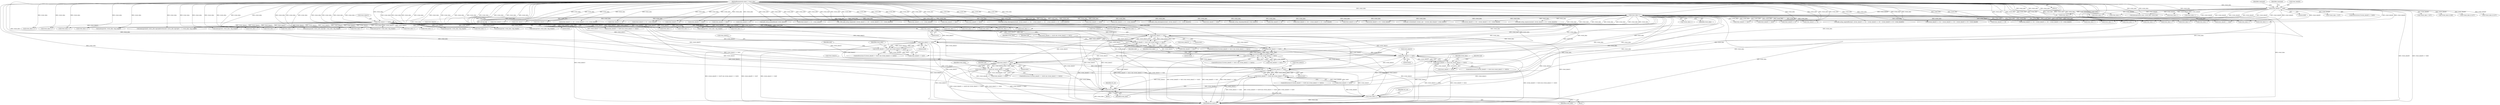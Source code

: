 digraph "0_wildmidi_660b513d99bced8783a4a5984ac2f742c74ebbdd_4@pointer" {
"1001034" [label="(Call,event_data[1] == 0x01)"];
"1000187" [label="(Call,event_data++)"];
"1000171" [label="(Call,event_data[0] >= 0x80)"];
"1000143" [label="(MethodParameterIn,uint8_t * event_data)"];
"1000363" [label="(Call,event_data[1] == 0x02)"];
"1001012" [label="(Call,event_data[1] == 0x01)"];
"1001028" [label="(Call,(event_data[0] == 0x21) && (event_data[1] == 0x01))"];
"1001056" [label="(Call,event_data[1] == 0x00)"];
"1001050" [label="(Call,(event_data[0] == 0x2F) && (event_data[1] == 0x00))"];
"1001075" [label="(Call,event_data[1] == 0x03)"];
"1001069" [label="(Call,(event_data[0] == 0x51) && (event_data[1] == 0x03))"];
"1001109" [label="(Call,event_data[1] == 0x05)"];
"1001103" [label="(Call,(event_data[0] == 0x54) && (event_data[1] == 0x05))"];
"1001166" [label="(Call,event_data[1] == 0x04)"];
"1001160" [label="(Call,(event_data[0] == 0x58) && (event_data[1] == 0x04))"];
"1001206" [label="(Call,event_data[1] == 0x02)"];
"1001200" [label="(Call,(event_data[0] == 0x59) && (event_data[1] == 0x02))"];
"1001228" [label="(Call,event_data++)"];
"1001250" [label="(Call,event_data++)"];
"1001227" [label="(Block,)"];
"1000312" [label="(Call,event_data++)"];
"1001186" [label="(Call,(event_data[4] << 8) + event_data[5])"];
"1001057" [label="(Call,event_data[1])"];
"1001181" [label="(Call,event_data[3] << 16)"];
"1001082" [label="(Identifier,mdi)"];
"1001200" [label="(Call,(event_data[0] == 0x59) && (event_data[1] == 0x02))"];
"1000358" [label="(Call,event_data[0] == 0x00)"];
"1001138" [label="(Call,mdi->events[mdi->events_size - 1].event_data.channel = event_data[2])"];
"1001292" [label="(Call,*event_data > 0x7f)"];
"1000888" [label="(Call,event_data++)"];
"1000369" [label="(Call,midi_setup_sequenceno(mdi, ((event_data[2] << 8) + event_data[3])))"];
"1001229" [label="(Identifier,event_data)"];
"1001175" [label="(Call,event_data[2] << 24)"];
"1001117" [label="(Call,(event_data[3] << 24) + (event_data[4] << 16) + (event_data[5] << 8) + event_data[6])"];
"1000367" [label="(Literal,0x02)"];
"1001060" [label="(Literal,0x00)"];
"1000464" [label="(Call,event_data++)"];
"1001327" [label="(Call,event_data++)"];
"1000363" [label="(Call,event_data[1] == 0x02)"];
"1000504" [label="(Call,event_data++)"];
"1001038" [label="(Literal,0x01)"];
"1001084" [label="(Call,event_data[2] << 16)"];
"1001113" [label="(Literal,0x05)"];
"1001118" [label="(Call,event_data[3] << 24)"];
"1000866" [label="(Call,event_data++)"];
"1001016" [label="(Literal,0x01)"];
"1001167" [label="(Call,event_data[1])"];
"1000170" [label="(ControlStructure,if (event_data[0] >= 0x80))"];
"1000195" [label="(Identifier,command)"];
"1000458" [label="(Call,event_data[0] == 0x02)"];
"1000770" [label="(Call,memcpy(text, event_data, tmp_length))"];
"1001253" [label="(Identifier,ret_cnt)"];
"1001070" [label="(Call,event_data[0] == 0x51)"];
"1001214" [label="(Call,(event_data[2] << 8) + event_data[3])"];
"1000793" [label="(Call,event_data++)"];
"1001049" [label="(ControlStructure,if ((event_data[0] == 0x2F) && (event_data[1] == 0x00)))"];
"1001068" [label="(ControlStructure,if ((event_data[0] == 0x51) && (event_data[1] == 0x03)))"];
"1000906" [label="(Call,event_data++)"];
"1001103" [label="(Call,(event_data[0] == 0x54) && (event_data[1] == 0x05))"];
"1000714" [label="(Call,event_data[0] == 0x04)"];
"1001106" [label="(Identifier,event_data)"];
"1001213" [label="(Identifier,mdi)"];
"1000669" [label="(Call,event_data++)"];
"1001212" [label="(Call,midi_setup_keysignature(mdi, ((event_data[2] << 8) + event_data[3])))"];
"1000284" [label="(Call,event_data++)"];
"1001166" [label="(Call,event_data[1] == 0x04)"];
"1001027" [label="(ControlStructure,if ((event_data[0] == 0x21) && (event_data[1] == 0x01)))"];
"1001018" [label="(Call,midi_setup_channelprefix(mdi, event_data[2]))"];
"1001028" [label="(Call,(event_data[0] == 0x21) && (event_data[1] == 0x01))"];
"1001251" [label="(Identifier,event_data)"];
"1000815" [label="(Call,event_data++)"];
"1001034" [label="(Call,event_data[1] == 0x01)"];
"1001207" [label="(Call,event_data[1])"];
"1000916" [label="(Call,memcpy(text, event_data, tmp_length))"];
"1001081" [label="(Call,_WM_midi_setup_tempo(mdi, ((event_data[2] << 16) + (event_data[3] << 8) + event_data[4])))"];
"1000539" [label="(Call,memcpy(&mdi->extra_info.copyright[strlen(mdi->extra_info.copyright) + 1], event_data, tmp_length))"];
"1001172" [label="(Call,midi_setup_timesignature(mdi, ((event_data[2] << 24) + (event_data[3] << 16) + (event_data[4] << 8) + event_data[5])))"];
"1001075" [label="(Call,event_data[1] == 0x03)"];
"1001079" [label="(Literal,0x03)"];
"1001170" [label="(Literal,0x04)"];
"1000244" [label="(Call,event_data++)"];
"1001123" [label="(Call,(event_data[4] << 16) + (event_data[5] << 8) + event_data[6])"];
"1000742" [label="(Call,event_data++)"];
"1001072" [label="(Identifier,event_data)"];
"1000989" [label="(Call,memcpy(text, event_data, tmp_length))"];
"1001313" [label="(Call,*event_data > 0x7f)"];
"1000279" [label="(Call,event_data++)"];
"1001035" [label="(Call,event_data[1])"];
"1001215" [label="(Call,event_data[2] << 8)"];
"1000179" [label="(Call,*event_data & 0xf0)"];
"1000230" [label="(Call,event_data[1] == 0)"];
"1001083" [label="(Call,(event_data[2] << 16) + (event_data[3] << 8) + event_data[4])"];
"1001305" [label="(Call,*event_data & 0x7F)"];
"1000217" [label="(Call,event_data++)"];
"1001250" [label="(Call,event_data++)"];
"1000371" [label="(Call,(event_data[2] << 8) + event_data[3])"];
"1001323" [label="(Call,*event_data & 0x7F)"];
"1001053" [label="(Identifier,event_data)"];
"1001007" [label="(Call,event_data[0] == 0x20)"];
"1000299" [label="(Call,event_data++)"];
"1001161" [label="(Call,event_data[0] == 0x58)"];
"1001006" [label="(Call,(event_data[0] == 0x20) && (event_data[1] == 0x01))"];
"1001040" [label="(Call,midi_setup_portprefix(mdi, event_data[2]))"];
"1000385" [label="(Call,event_data[0] == 0x01)"];
"1000391" [label="(Call,event_data++)"];
"1000372" [label="(Call,event_data[2] << 8)"];
"1001160" [label="(Call,(event_data[0] == 0x58) && (event_data[1] == 0x04))"];
"1001201" [label="(Call,event_data[0] == 0x59)"];
"1001104" [label="(Call,event_data[0] == 0x54)"];
"1000239" [label="(Call,event_data++)"];
"1000641" [label="(Call,event_data[0] == 0x03)"];
"1001210" [label="(Literal,0x02)"];
"1000760" [label="(Call,event_data++)"];
"1001063" [label="(Identifier,mdi)"];
"1001231" [label="(Identifier,ret_cnt)"];
"1001115" [label="(Call,midi_setup_smpteoffset(mdi, ((event_data[3] << 24) + (event_data[4] << 16) + (event_data[5] << 8) + event_data[6])))"];
"1000175" [label="(Literal,0x80)"];
"1001110" [label="(Call,event_data[1])"];
"1001159" [label="(ControlStructure,if ((event_data[0] == 0x58) && (event_data[1] == 0x04)))"];
"1001124" [label="(Call,event_data[4] << 16)"];
"1001174" [label="(Call,(event_data[2] << 24) + (event_data[3] << 16) + (event_data[4] << 8) + event_data[5])"];
"1001012" [label="(Call,event_data[1] == 0x01)"];
"1001090" [label="(Call,event_data[3] << 8)"];
"1000357" [label="(Call,(event_data[0] == 0x00) && (event_data[1] == 0x02))"];
"1001206" [label="(Call,event_data[1] == 0x02)"];
"1001163" [label="(Identifier,event_data)"];
"1000431" [label="(Call,event_data++)"];
"1001116" [label="(Identifier,mdi)"];
"1001199" [label="(ControlStructure,if ((event_data[0] == 0x59) && (event_data[1] == 0x02)))"];
"1000259" [label="(Call,event_data++)"];
"1001109" [label="(Call,event_data[1] == 0x05)"];
"1000697" [label="(Call,memcpy(text, event_data, tmp_length))"];
"1000330" [label="(Call,event_data++)"];
"1001029" [label="(Call,event_data[0] == 0x21)"];
"1001550" [label="(MethodReturn,uint32_t)"];
"1001342" [label="(Call,memcpy(sysex_store, event_data, sysex_len))"];
"1001187" [label="(Call,event_data[4] << 8)"];
"1000979" [label="(Call,event_data++)"];
"1001051" [label="(Call,event_data[0] == 0x2F)"];
"1000601" [label="(Call,memcpy(mdi->extra_info.copyright, event_data, tmp_length))"];
"1001129" [label="(Call,(event_data[5] << 8) + event_data[6])"];
"1001076" [label="(Call,event_data[1])"];
"1000186" [label="(Call,*event_data++)"];
"1000860" [label="(Call,event_data[0] == 0x06)"];
"1000264" [label="(Call,event_data++)"];
"1000178" [label="(Identifier,command)"];
"1000624" [label="(Call,memcpy(text, event_data, tmp_length))"];
"1000486" [label="(Call,event_data++)"];
"1000687" [label="(Call,event_data++)"];
"1001041" [label="(Identifier,mdi)"];
"1001239" [label="(Block,)"];
"1001050" [label="(Call,(event_data[0] == 0x2F) && (event_data[1] == 0x00))"];
"1000720" [label="(Call,event_data++)"];
"1000939" [label="(Call,event_data++)"];
"1000961" [label="(Call,event_data++)"];
"1000787" [label="(Call,event_data[0] == 0x05)"];
"1001309" [label="(Call,event_data++)"];
"1000647" [label="(Call,event_data++)"];
"1001089" [label="(Call,(event_data[3] << 8) + event_data[4])"];
"1000143" [label="(MethodParameterIn,uint8_t * event_data)"];
"1000325" [label="(Call,event_data++)"];
"1000172" [label="(Call,event_data[0])"];
"1000441" [label="(Call,memcpy(text, event_data, tmp_length))"];
"1000833" [label="(Call,event_data++)"];
"1001069" [label="(Call,(event_data[0] == 0x51) && (event_data[1] == 0x03))"];
"1001180" [label="(Call,(event_data[3] << 16) + (event_data[4] << 8) + event_data[5])"];
"1000933" [label="(Call,event_data[0] == 0x07)"];
"1001013" [label="(Call,event_data[1])"];
"1001228" [label="(Call,event_data++)"];
"1001203" [label="(Identifier,event_data)"];
"1000212" [label="(Call,event_data++)"];
"1000364" [label="(Call,event_data[1])"];
"1001102" [label="(ControlStructure,if ((event_data[0] == 0x54) && (event_data[1] == 0x05)))"];
"1000843" [label="(Call,memcpy(text, event_data, tmp_length))"];
"1000413" [label="(Call,event_data++)"];
"1001173" [label="(Identifier,mdi)"];
"1000188" [label="(Identifier,event_data)"];
"1001056" [label="(Call,event_data[1] == 0x00)"];
"1001130" [label="(Call,event_data[5] << 8)"];
"1000187" [label="(Call,event_data++)"];
"1000171" [label="(Call,event_data[0] >= 0x80)"];
"1001034" -> "1001028"  [label="AST: "];
"1001034" -> "1001038"  [label="CFG: "];
"1001035" -> "1001034"  [label="AST: "];
"1001038" -> "1001034"  [label="AST: "];
"1001028" -> "1001034"  [label="CFG: "];
"1001034" -> "1001550"  [label="DDG: event_data[1]"];
"1001034" -> "1001028"  [label="DDG: event_data[1]"];
"1001034" -> "1001028"  [label="DDG: 0x01"];
"1000187" -> "1001034"  [label="DDG: event_data"];
"1000363" -> "1001034"  [label="DDG: event_data[1]"];
"1001012" -> "1001034"  [label="DDG: event_data[1]"];
"1000143" -> "1001034"  [label="DDG: event_data"];
"1001034" -> "1001056"  [label="DDG: event_data[1]"];
"1001034" -> "1001075"  [label="DDG: event_data[1]"];
"1001034" -> "1001109"  [label="DDG: event_data[1]"];
"1001034" -> "1001166"  [label="DDG: event_data[1]"];
"1001034" -> "1001206"  [label="DDG: event_data[1]"];
"1001034" -> "1001228"  [label="DDG: event_data[1]"];
"1001034" -> "1001250"  [label="DDG: event_data[1]"];
"1000187" -> "1000186"  [label="AST: "];
"1000187" -> "1000188"  [label="CFG: "];
"1000188" -> "1000187"  [label="AST: "];
"1000186" -> "1000187"  [label="CFG: "];
"1000187" -> "1001550"  [label="DDG: event_data"];
"1000171" -> "1000187"  [label="DDG: event_data[0]"];
"1000143" -> "1000187"  [label="DDG: event_data"];
"1000187" -> "1000212"  [label="DDG: event_data"];
"1000187" -> "1000230"  [label="DDG: event_data"];
"1000187" -> "1000239"  [label="DDG: event_data"];
"1000187" -> "1000259"  [label="DDG: event_data"];
"1000187" -> "1000279"  [label="DDG: event_data"];
"1000187" -> "1000299"  [label="DDG: event_data"];
"1000187" -> "1000312"  [label="DDG: event_data"];
"1000187" -> "1000325"  [label="DDG: event_data"];
"1000187" -> "1000358"  [label="DDG: event_data"];
"1000187" -> "1000363"  [label="DDG: event_data"];
"1000187" -> "1000369"  [label="DDG: event_data"];
"1000187" -> "1000372"  [label="DDG: event_data"];
"1000187" -> "1000371"  [label="DDG: event_data"];
"1000187" -> "1000385"  [label="DDG: event_data"];
"1000187" -> "1000391"  [label="DDG: event_data"];
"1000187" -> "1000458"  [label="DDG: event_data"];
"1000187" -> "1000464"  [label="DDG: event_data"];
"1000187" -> "1000641"  [label="DDG: event_data"];
"1000187" -> "1000647"  [label="DDG: event_data"];
"1000187" -> "1000714"  [label="DDG: event_data"];
"1000187" -> "1000720"  [label="DDG: event_data"];
"1000187" -> "1000787"  [label="DDG: event_data"];
"1000187" -> "1000793"  [label="DDG: event_data"];
"1000187" -> "1000860"  [label="DDG: event_data"];
"1000187" -> "1000866"  [label="DDG: event_data"];
"1000187" -> "1000933"  [label="DDG: event_data"];
"1000187" -> "1000939"  [label="DDG: event_data"];
"1000187" -> "1001007"  [label="DDG: event_data"];
"1000187" -> "1001012"  [label="DDG: event_data"];
"1000187" -> "1001018"  [label="DDG: event_data"];
"1000187" -> "1001029"  [label="DDG: event_data"];
"1000187" -> "1001040"  [label="DDG: event_data"];
"1000187" -> "1001051"  [label="DDG: event_data"];
"1000187" -> "1001056"  [label="DDG: event_data"];
"1000187" -> "1001070"  [label="DDG: event_data"];
"1000187" -> "1001075"  [label="DDG: event_data"];
"1000187" -> "1001081"  [label="DDG: event_data"];
"1000187" -> "1001084"  [label="DDG: event_data"];
"1000187" -> "1001083"  [label="DDG: event_data"];
"1000187" -> "1001090"  [label="DDG: event_data"];
"1000187" -> "1001089"  [label="DDG: event_data"];
"1000187" -> "1001104"  [label="DDG: event_data"];
"1000187" -> "1001109"  [label="DDG: event_data"];
"1000187" -> "1001115"  [label="DDG: event_data"];
"1000187" -> "1001118"  [label="DDG: event_data"];
"1000187" -> "1001117"  [label="DDG: event_data"];
"1000187" -> "1001124"  [label="DDG: event_data"];
"1000187" -> "1001123"  [label="DDG: event_data"];
"1000187" -> "1001130"  [label="DDG: event_data"];
"1000187" -> "1001129"  [label="DDG: event_data"];
"1000187" -> "1001138"  [label="DDG: event_data"];
"1000187" -> "1001161"  [label="DDG: event_data"];
"1000187" -> "1001166"  [label="DDG: event_data"];
"1000187" -> "1001172"  [label="DDG: event_data"];
"1000187" -> "1001175"  [label="DDG: event_data"];
"1000187" -> "1001174"  [label="DDG: event_data"];
"1000187" -> "1001181"  [label="DDG: event_data"];
"1000187" -> "1001180"  [label="DDG: event_data"];
"1000187" -> "1001187"  [label="DDG: event_data"];
"1000187" -> "1001186"  [label="DDG: event_data"];
"1000187" -> "1001201"  [label="DDG: event_data"];
"1000187" -> "1001206"  [label="DDG: event_data"];
"1000187" -> "1001212"  [label="DDG: event_data"];
"1000187" -> "1001215"  [label="DDG: event_data"];
"1000187" -> "1001214"  [label="DDG: event_data"];
"1000187" -> "1001228"  [label="DDG: event_data"];
"1000187" -> "1001309"  [label="DDG: event_data"];
"1000187" -> "1001327"  [label="DDG: event_data"];
"1000171" -> "1000170"  [label="AST: "];
"1000171" -> "1000175"  [label="CFG: "];
"1000172" -> "1000171"  [label="AST: "];
"1000175" -> "1000171"  [label="AST: "];
"1000178" -> "1000171"  [label="CFG: "];
"1000195" -> "1000171"  [label="CFG: "];
"1000171" -> "1001550"  [label="DDG: event_data[0]"];
"1000171" -> "1001550"  [label="DDG: event_data[0] >= 0x80"];
"1000143" -> "1000171"  [label="DDG: event_data"];
"1000171" -> "1000179"  [label="DDG: event_data[0]"];
"1000171" -> "1000212"  [label="DDG: event_data[0]"];
"1000171" -> "1000217"  [label="DDG: event_data[0]"];
"1000171" -> "1000239"  [label="DDG: event_data[0]"];
"1000171" -> "1000244"  [label="DDG: event_data[0]"];
"1000171" -> "1000259"  [label="DDG: event_data[0]"];
"1000171" -> "1000264"  [label="DDG: event_data[0]"];
"1000171" -> "1000279"  [label="DDG: event_data[0]"];
"1000171" -> "1000284"  [label="DDG: event_data[0]"];
"1000171" -> "1000299"  [label="DDG: event_data[0]"];
"1000171" -> "1000312"  [label="DDG: event_data[0]"];
"1000171" -> "1000325"  [label="DDG: event_data[0]"];
"1000171" -> "1000330"  [label="DDG: event_data[0]"];
"1000171" -> "1000358"  [label="DDG: event_data[0]"];
"1000171" -> "1001292"  [label="DDG: event_data[0]"];
"1000171" -> "1001305"  [label="DDG: event_data[0]"];
"1000171" -> "1001309"  [label="DDG: event_data[0]"];
"1000171" -> "1001313"  [label="DDG: event_data[0]"];
"1000171" -> "1001323"  [label="DDG: event_data[0]"];
"1000171" -> "1001327"  [label="DDG: event_data[0]"];
"1000171" -> "1001342"  [label="DDG: event_data[0]"];
"1000143" -> "1000141"  [label="AST: "];
"1000143" -> "1001550"  [label="DDG: event_data"];
"1000143" -> "1000212"  [label="DDG: event_data"];
"1000143" -> "1000217"  [label="DDG: event_data"];
"1000143" -> "1000230"  [label="DDG: event_data"];
"1000143" -> "1000239"  [label="DDG: event_data"];
"1000143" -> "1000244"  [label="DDG: event_data"];
"1000143" -> "1000259"  [label="DDG: event_data"];
"1000143" -> "1000264"  [label="DDG: event_data"];
"1000143" -> "1000279"  [label="DDG: event_data"];
"1000143" -> "1000284"  [label="DDG: event_data"];
"1000143" -> "1000299"  [label="DDG: event_data"];
"1000143" -> "1000312"  [label="DDG: event_data"];
"1000143" -> "1000325"  [label="DDG: event_data"];
"1000143" -> "1000330"  [label="DDG: event_data"];
"1000143" -> "1000358"  [label="DDG: event_data"];
"1000143" -> "1000363"  [label="DDG: event_data"];
"1000143" -> "1000369"  [label="DDG: event_data"];
"1000143" -> "1000372"  [label="DDG: event_data"];
"1000143" -> "1000371"  [label="DDG: event_data"];
"1000143" -> "1000385"  [label="DDG: event_data"];
"1000143" -> "1000391"  [label="DDG: event_data"];
"1000143" -> "1000413"  [label="DDG: event_data"];
"1000143" -> "1000431"  [label="DDG: event_data"];
"1000143" -> "1000441"  [label="DDG: event_data"];
"1000143" -> "1000458"  [label="DDG: event_data"];
"1000143" -> "1000464"  [label="DDG: event_data"];
"1000143" -> "1000486"  [label="DDG: event_data"];
"1000143" -> "1000504"  [label="DDG: event_data"];
"1000143" -> "1000539"  [label="DDG: event_data"];
"1000143" -> "1000601"  [label="DDG: event_data"];
"1000143" -> "1000624"  [label="DDG: event_data"];
"1000143" -> "1000641"  [label="DDG: event_data"];
"1000143" -> "1000647"  [label="DDG: event_data"];
"1000143" -> "1000669"  [label="DDG: event_data"];
"1000143" -> "1000687"  [label="DDG: event_data"];
"1000143" -> "1000697"  [label="DDG: event_data"];
"1000143" -> "1000714"  [label="DDG: event_data"];
"1000143" -> "1000720"  [label="DDG: event_data"];
"1000143" -> "1000742"  [label="DDG: event_data"];
"1000143" -> "1000760"  [label="DDG: event_data"];
"1000143" -> "1000770"  [label="DDG: event_data"];
"1000143" -> "1000787"  [label="DDG: event_data"];
"1000143" -> "1000793"  [label="DDG: event_data"];
"1000143" -> "1000815"  [label="DDG: event_data"];
"1000143" -> "1000833"  [label="DDG: event_data"];
"1000143" -> "1000843"  [label="DDG: event_data"];
"1000143" -> "1000860"  [label="DDG: event_data"];
"1000143" -> "1000866"  [label="DDG: event_data"];
"1000143" -> "1000888"  [label="DDG: event_data"];
"1000143" -> "1000906"  [label="DDG: event_data"];
"1000143" -> "1000916"  [label="DDG: event_data"];
"1000143" -> "1000933"  [label="DDG: event_data"];
"1000143" -> "1000939"  [label="DDG: event_data"];
"1000143" -> "1000961"  [label="DDG: event_data"];
"1000143" -> "1000979"  [label="DDG: event_data"];
"1000143" -> "1000989"  [label="DDG: event_data"];
"1000143" -> "1001007"  [label="DDG: event_data"];
"1000143" -> "1001012"  [label="DDG: event_data"];
"1000143" -> "1001018"  [label="DDG: event_data"];
"1000143" -> "1001029"  [label="DDG: event_data"];
"1000143" -> "1001040"  [label="DDG: event_data"];
"1000143" -> "1001051"  [label="DDG: event_data"];
"1000143" -> "1001056"  [label="DDG: event_data"];
"1000143" -> "1001070"  [label="DDG: event_data"];
"1000143" -> "1001075"  [label="DDG: event_data"];
"1000143" -> "1001081"  [label="DDG: event_data"];
"1000143" -> "1001084"  [label="DDG: event_data"];
"1000143" -> "1001083"  [label="DDG: event_data"];
"1000143" -> "1001090"  [label="DDG: event_data"];
"1000143" -> "1001089"  [label="DDG: event_data"];
"1000143" -> "1001104"  [label="DDG: event_data"];
"1000143" -> "1001109"  [label="DDG: event_data"];
"1000143" -> "1001115"  [label="DDG: event_data"];
"1000143" -> "1001118"  [label="DDG: event_data"];
"1000143" -> "1001117"  [label="DDG: event_data"];
"1000143" -> "1001124"  [label="DDG: event_data"];
"1000143" -> "1001123"  [label="DDG: event_data"];
"1000143" -> "1001130"  [label="DDG: event_data"];
"1000143" -> "1001129"  [label="DDG: event_data"];
"1000143" -> "1001138"  [label="DDG: event_data"];
"1000143" -> "1001161"  [label="DDG: event_data"];
"1000143" -> "1001166"  [label="DDG: event_data"];
"1000143" -> "1001172"  [label="DDG: event_data"];
"1000143" -> "1001175"  [label="DDG: event_data"];
"1000143" -> "1001174"  [label="DDG: event_data"];
"1000143" -> "1001181"  [label="DDG: event_data"];
"1000143" -> "1001180"  [label="DDG: event_data"];
"1000143" -> "1001187"  [label="DDG: event_data"];
"1000143" -> "1001186"  [label="DDG: event_data"];
"1000143" -> "1001201"  [label="DDG: event_data"];
"1000143" -> "1001206"  [label="DDG: event_data"];
"1000143" -> "1001212"  [label="DDG: event_data"];
"1000143" -> "1001215"  [label="DDG: event_data"];
"1000143" -> "1001214"  [label="DDG: event_data"];
"1000143" -> "1001228"  [label="DDG: event_data"];
"1000143" -> "1001250"  [label="DDG: event_data"];
"1000143" -> "1001309"  [label="DDG: event_data"];
"1000143" -> "1001327"  [label="DDG: event_data"];
"1000143" -> "1001342"  [label="DDG: event_data"];
"1000363" -> "1000357"  [label="AST: "];
"1000363" -> "1000367"  [label="CFG: "];
"1000364" -> "1000363"  [label="AST: "];
"1000367" -> "1000363"  [label="AST: "];
"1000357" -> "1000363"  [label="CFG: "];
"1000363" -> "1001550"  [label="DDG: event_data[1]"];
"1000363" -> "1000357"  [label="DDG: event_data[1]"];
"1000363" -> "1000357"  [label="DDG: 0x02"];
"1000363" -> "1000391"  [label="DDG: event_data[1]"];
"1000363" -> "1000413"  [label="DDG: event_data[1]"];
"1000363" -> "1000431"  [label="DDG: event_data[1]"];
"1000363" -> "1000441"  [label="DDG: event_data[1]"];
"1000363" -> "1000464"  [label="DDG: event_data[1]"];
"1000363" -> "1000486"  [label="DDG: event_data[1]"];
"1000363" -> "1000504"  [label="DDG: event_data[1]"];
"1000363" -> "1000539"  [label="DDG: event_data[1]"];
"1000363" -> "1000601"  [label="DDG: event_data[1]"];
"1000363" -> "1000624"  [label="DDG: event_data[1]"];
"1000363" -> "1000647"  [label="DDG: event_data[1]"];
"1000363" -> "1000669"  [label="DDG: event_data[1]"];
"1000363" -> "1000687"  [label="DDG: event_data[1]"];
"1000363" -> "1000697"  [label="DDG: event_data[1]"];
"1000363" -> "1000720"  [label="DDG: event_data[1]"];
"1000363" -> "1000742"  [label="DDG: event_data[1]"];
"1000363" -> "1000760"  [label="DDG: event_data[1]"];
"1000363" -> "1000770"  [label="DDG: event_data[1]"];
"1000363" -> "1000793"  [label="DDG: event_data[1]"];
"1000363" -> "1000815"  [label="DDG: event_data[1]"];
"1000363" -> "1000833"  [label="DDG: event_data[1]"];
"1000363" -> "1000843"  [label="DDG: event_data[1]"];
"1000363" -> "1000866"  [label="DDG: event_data[1]"];
"1000363" -> "1000888"  [label="DDG: event_data[1]"];
"1000363" -> "1000906"  [label="DDG: event_data[1]"];
"1000363" -> "1000916"  [label="DDG: event_data[1]"];
"1000363" -> "1000939"  [label="DDG: event_data[1]"];
"1000363" -> "1000961"  [label="DDG: event_data[1]"];
"1000363" -> "1000979"  [label="DDG: event_data[1]"];
"1000363" -> "1000989"  [label="DDG: event_data[1]"];
"1000363" -> "1001012"  [label="DDG: event_data[1]"];
"1000363" -> "1001056"  [label="DDG: event_data[1]"];
"1000363" -> "1001075"  [label="DDG: event_data[1]"];
"1000363" -> "1001109"  [label="DDG: event_data[1]"];
"1000363" -> "1001166"  [label="DDG: event_data[1]"];
"1000363" -> "1001206"  [label="DDG: event_data[1]"];
"1000363" -> "1001228"  [label="DDG: event_data[1]"];
"1000363" -> "1001250"  [label="DDG: event_data[1]"];
"1001012" -> "1001006"  [label="AST: "];
"1001012" -> "1001016"  [label="CFG: "];
"1001013" -> "1001012"  [label="AST: "];
"1001016" -> "1001012"  [label="AST: "];
"1001006" -> "1001012"  [label="CFG: "];
"1001012" -> "1001550"  [label="DDG: event_data[1]"];
"1001012" -> "1001006"  [label="DDG: event_data[1]"];
"1001012" -> "1001006"  [label="DDG: 0x01"];
"1001012" -> "1001056"  [label="DDG: event_data[1]"];
"1001012" -> "1001075"  [label="DDG: event_data[1]"];
"1001012" -> "1001109"  [label="DDG: event_data[1]"];
"1001012" -> "1001166"  [label="DDG: event_data[1]"];
"1001012" -> "1001206"  [label="DDG: event_data[1]"];
"1001012" -> "1001228"  [label="DDG: event_data[1]"];
"1001012" -> "1001250"  [label="DDG: event_data[1]"];
"1001028" -> "1001027"  [label="AST: "];
"1001028" -> "1001029"  [label="CFG: "];
"1001029" -> "1001028"  [label="AST: "];
"1001041" -> "1001028"  [label="CFG: "];
"1001053" -> "1001028"  [label="CFG: "];
"1001028" -> "1001550"  [label="DDG: (event_data[0] == 0x21) && (event_data[1] == 0x01)"];
"1001028" -> "1001550"  [label="DDG: event_data[0] == 0x21"];
"1001028" -> "1001550"  [label="DDG: event_data[1] == 0x01"];
"1001029" -> "1001028"  [label="DDG: event_data[0]"];
"1001029" -> "1001028"  [label="DDG: 0x21"];
"1001006" -> "1001028"  [label="DDG: event_data[1] == 0x01"];
"1001056" -> "1001050"  [label="AST: "];
"1001056" -> "1001060"  [label="CFG: "];
"1001057" -> "1001056"  [label="AST: "];
"1001060" -> "1001056"  [label="AST: "];
"1001050" -> "1001056"  [label="CFG: "];
"1001056" -> "1001550"  [label="DDG: event_data[1]"];
"1001056" -> "1001050"  [label="DDG: event_data[1]"];
"1001056" -> "1001050"  [label="DDG: 0x00"];
"1001056" -> "1001075"  [label="DDG: event_data[1]"];
"1001056" -> "1001109"  [label="DDG: event_data[1]"];
"1001056" -> "1001166"  [label="DDG: event_data[1]"];
"1001056" -> "1001206"  [label="DDG: event_data[1]"];
"1001056" -> "1001228"  [label="DDG: event_data[1]"];
"1001056" -> "1001250"  [label="DDG: event_data[1]"];
"1001050" -> "1001049"  [label="AST: "];
"1001050" -> "1001051"  [label="CFG: "];
"1001051" -> "1001050"  [label="AST: "];
"1001063" -> "1001050"  [label="CFG: "];
"1001072" -> "1001050"  [label="CFG: "];
"1001050" -> "1001550"  [label="DDG: event_data[0] == 0x2F"];
"1001050" -> "1001550"  [label="DDG: event_data[1] == 0x00"];
"1001050" -> "1001550"  [label="DDG: (event_data[0] == 0x2F) && (event_data[1] == 0x00)"];
"1001051" -> "1001050"  [label="DDG: event_data[0]"];
"1001051" -> "1001050"  [label="DDG: 0x2F"];
"1001075" -> "1001069"  [label="AST: "];
"1001075" -> "1001079"  [label="CFG: "];
"1001076" -> "1001075"  [label="AST: "];
"1001079" -> "1001075"  [label="AST: "];
"1001069" -> "1001075"  [label="CFG: "];
"1001075" -> "1001550"  [label="DDG: event_data[1]"];
"1001075" -> "1001069"  [label="DDG: event_data[1]"];
"1001075" -> "1001069"  [label="DDG: 0x03"];
"1001075" -> "1001109"  [label="DDG: event_data[1]"];
"1001075" -> "1001166"  [label="DDG: event_data[1]"];
"1001075" -> "1001206"  [label="DDG: event_data[1]"];
"1001075" -> "1001228"  [label="DDG: event_data[1]"];
"1001075" -> "1001250"  [label="DDG: event_data[1]"];
"1001069" -> "1001068"  [label="AST: "];
"1001069" -> "1001070"  [label="CFG: "];
"1001070" -> "1001069"  [label="AST: "];
"1001082" -> "1001069"  [label="CFG: "];
"1001106" -> "1001069"  [label="CFG: "];
"1001069" -> "1001550"  [label="DDG: event_data[1] == 0x03"];
"1001069" -> "1001550"  [label="DDG: (event_data[0] == 0x51) && (event_data[1] == 0x03)"];
"1001069" -> "1001550"  [label="DDG: event_data[0] == 0x51"];
"1001070" -> "1001069"  [label="DDG: event_data[0]"];
"1001070" -> "1001069"  [label="DDG: 0x51"];
"1001109" -> "1001103"  [label="AST: "];
"1001109" -> "1001113"  [label="CFG: "];
"1001110" -> "1001109"  [label="AST: "];
"1001113" -> "1001109"  [label="AST: "];
"1001103" -> "1001109"  [label="CFG: "];
"1001109" -> "1001550"  [label="DDG: event_data[1]"];
"1001109" -> "1001103"  [label="DDG: event_data[1]"];
"1001109" -> "1001103"  [label="DDG: 0x05"];
"1001109" -> "1001166"  [label="DDG: event_data[1]"];
"1001109" -> "1001206"  [label="DDG: event_data[1]"];
"1001109" -> "1001228"  [label="DDG: event_data[1]"];
"1001109" -> "1001250"  [label="DDG: event_data[1]"];
"1001103" -> "1001102"  [label="AST: "];
"1001103" -> "1001104"  [label="CFG: "];
"1001104" -> "1001103"  [label="AST: "];
"1001116" -> "1001103"  [label="CFG: "];
"1001163" -> "1001103"  [label="CFG: "];
"1001103" -> "1001550"  [label="DDG: event_data[1] == 0x05"];
"1001103" -> "1001550"  [label="DDG: event_data[0] == 0x54"];
"1001103" -> "1001550"  [label="DDG: (event_data[0] == 0x54) && (event_data[1] == 0x05)"];
"1001104" -> "1001103"  [label="DDG: event_data[0]"];
"1001104" -> "1001103"  [label="DDG: 0x54"];
"1001166" -> "1001160"  [label="AST: "];
"1001166" -> "1001170"  [label="CFG: "];
"1001167" -> "1001166"  [label="AST: "];
"1001170" -> "1001166"  [label="AST: "];
"1001160" -> "1001166"  [label="CFG: "];
"1001166" -> "1001550"  [label="DDG: event_data[1]"];
"1001166" -> "1001160"  [label="DDG: event_data[1]"];
"1001166" -> "1001160"  [label="DDG: 0x04"];
"1001166" -> "1001206"  [label="DDG: event_data[1]"];
"1001166" -> "1001228"  [label="DDG: event_data[1]"];
"1001166" -> "1001250"  [label="DDG: event_data[1]"];
"1001160" -> "1001159"  [label="AST: "];
"1001160" -> "1001161"  [label="CFG: "];
"1001161" -> "1001160"  [label="AST: "];
"1001173" -> "1001160"  [label="CFG: "];
"1001203" -> "1001160"  [label="CFG: "];
"1001160" -> "1001550"  [label="DDG: event_data[1] == 0x04"];
"1001160" -> "1001550"  [label="DDG: (event_data[0] == 0x58) && (event_data[1] == 0x04)"];
"1001160" -> "1001550"  [label="DDG: event_data[0] == 0x58"];
"1001161" -> "1001160"  [label="DDG: event_data[0]"];
"1001161" -> "1001160"  [label="DDG: 0x58"];
"1001206" -> "1001200"  [label="AST: "];
"1001206" -> "1001210"  [label="CFG: "];
"1001207" -> "1001206"  [label="AST: "];
"1001210" -> "1001206"  [label="AST: "];
"1001200" -> "1001206"  [label="CFG: "];
"1001206" -> "1001550"  [label="DDG: event_data[1]"];
"1001206" -> "1001200"  [label="DDG: event_data[1]"];
"1001206" -> "1001200"  [label="DDG: 0x02"];
"1001206" -> "1001228"  [label="DDG: event_data[1]"];
"1001206" -> "1001250"  [label="DDG: event_data[1]"];
"1001200" -> "1001199"  [label="AST: "];
"1001200" -> "1001201"  [label="CFG: "];
"1001201" -> "1001200"  [label="AST: "];
"1001213" -> "1001200"  [label="CFG: "];
"1001229" -> "1001200"  [label="CFG: "];
"1001200" -> "1001550"  [label="DDG: event_data[1] == 0x02"];
"1001200" -> "1001550"  [label="DDG: (event_data[0] == 0x59) && (event_data[1] == 0x02)"];
"1001200" -> "1001550"  [label="DDG: event_data[0] == 0x59"];
"1001201" -> "1001200"  [label="DDG: event_data[0]"];
"1001201" -> "1001200"  [label="DDG: 0x59"];
"1000357" -> "1001200"  [label="DDG: event_data[1] == 0x02"];
"1001228" -> "1001227"  [label="AST: "];
"1001228" -> "1001229"  [label="CFG: "];
"1001229" -> "1001228"  [label="AST: "];
"1001231" -> "1001228"  [label="CFG: "];
"1001228" -> "1001550"  [label="DDG: event_data"];
"1001201" -> "1001228"  [label="DDG: event_data[0]"];
"1001228" -> "1001250"  [label="DDG: event_data"];
"1001250" -> "1001239"  [label="AST: "];
"1001250" -> "1001251"  [label="CFG: "];
"1001251" -> "1001250"  [label="AST: "];
"1001253" -> "1001250"  [label="CFG: "];
"1001250" -> "1001550"  [label="DDG: event_data"];
"1001201" -> "1001250"  [label="DDG: event_data[0]"];
}
